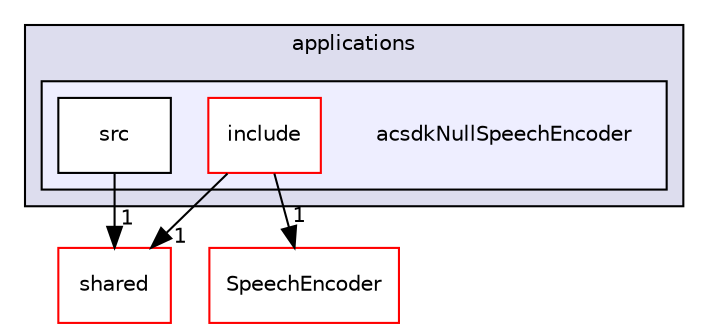 digraph "/workplace/avs-device-sdk/applications/acsdkNullSpeechEncoder" {
  compound=true
  node [ fontsize="10", fontname="Helvetica"];
  edge [ labelfontsize="10", labelfontname="Helvetica"];
  subgraph clusterdir_a6e4fee11f07c3b70486e88fe92cbbdc {
    graph [ bgcolor="#ddddee", pencolor="black", label="applications" fontname="Helvetica", fontsize="10", URL="dir_a6e4fee11f07c3b70486e88fe92cbbdc.html"]
  subgraph clusterdir_7d20c5307202a034bc1a78ccc0c55583 {
    graph [ bgcolor="#eeeeff", pencolor="black", label="" URL="dir_7d20c5307202a034bc1a78ccc0c55583.html"];
    dir_7d20c5307202a034bc1a78ccc0c55583 [shape=plaintext label="acsdkNullSpeechEncoder"];
    dir_a81731933f16acfa91da1fc5366603c1 [shape=box label="include" color="red" fillcolor="white" style="filled" URL="dir_a81731933f16acfa91da1fc5366603c1.html"];
    dir_f224d333cb35c786fac9686f23bce0a5 [shape=box label="src" color="black" fillcolor="white" style="filled" URL="dir_f224d333cb35c786fac9686f23bce0a5.html"];
  }
  }
  dir_9982052f7ce695d12571567315b2fafa [shape=box label="shared" fillcolor="white" style="filled" color="red" URL="dir_9982052f7ce695d12571567315b2fafa.html"];
  dir_6b07903b29b547047bfa8a8b819c80bf [shape=box label="SpeechEncoder" fillcolor="white" style="filled" color="red" URL="dir_6b07903b29b547047bfa8a8b819c80bf.html"];
  dir_a81731933f16acfa91da1fc5366603c1->dir_9982052f7ce695d12571567315b2fafa [headlabel="1", labeldistance=1.5 headhref="dir_000091_000598.html"];
  dir_a81731933f16acfa91da1fc5366603c1->dir_6b07903b29b547047bfa8a8b819c80bf [headlabel="1", labeldistance=1.5 headhref="dir_000091_000634.html"];
  dir_f224d333cb35c786fac9686f23bce0a5->dir_9982052f7ce695d12571567315b2fafa [headlabel="1", labeldistance=1.5 headhref="dir_000096_000598.html"];
}
